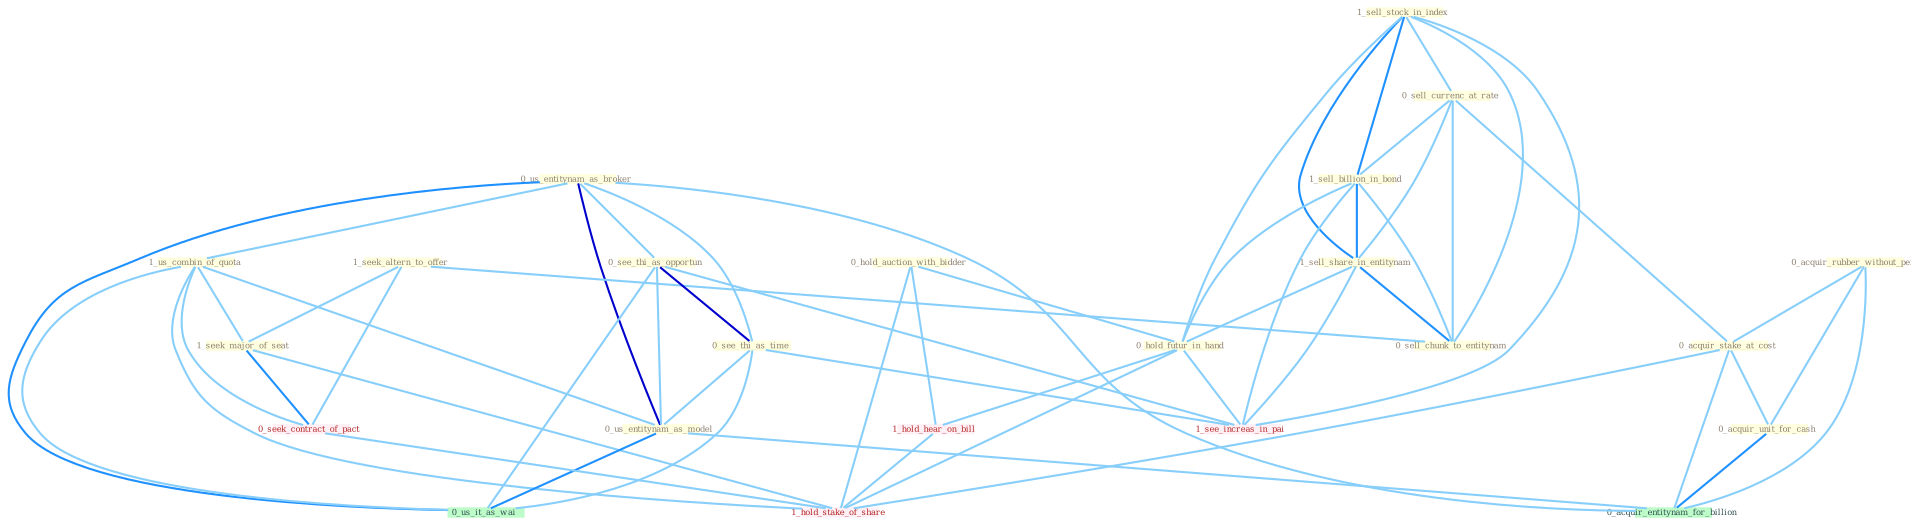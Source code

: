 Graph G{ 
    node
    [shape=polygon,style=filled,width=.5,height=.06,color="#BDFCC9",fixedsize=true,fontsize=4,
    fontcolor="#2f4f4f"];
    {node
    [color="#ffffe0", fontcolor="#8b7d6b"] "0_us_entitynam_as_broker " "1_sell_stock_in_index " "0_acquir_rubber_without_permiss " "1_seek_altern_to_offer " "0_sell_currenc_at_rate " "0_hold_auction_with_bidder " "0_acquir_stake_at_cost " "1_us_combin_of_quota " "0_see_thi_as_opportun " "1_sell_billion_in_bond " "0_see_thi_as_time " "1_seek_major_of_seat " "1_sell_share_in_entitynam " "0_acquir_unit_for_cash " "0_hold_futur_in_hand " "0_sell_chunk_to_entitynam " "0_us_entitynam_as_model "}
{node [color="#fff0f5", fontcolor="#b22222"] "0_seek_contract_of_pact " "1_see_increas_in_pai " "1_hold_hear_on_bill " "1_hold_stake_of_share "}
edge [color="#B0E2FF"];

	"0_us_entitynam_as_broker " -- "1_us_combin_of_quota " [w="1", color="#87cefa" ];
	"0_us_entitynam_as_broker " -- "0_see_thi_as_opportun " [w="1", color="#87cefa" ];
	"0_us_entitynam_as_broker " -- "0_see_thi_as_time " [w="1", color="#87cefa" ];
	"0_us_entitynam_as_broker " -- "0_us_entitynam_as_model " [w="3", color="#0000cd" , len=0.6];
	"0_us_entitynam_as_broker " -- "0_us_it_as_wai " [w="2", color="#1e90ff" , len=0.8];
	"0_us_entitynam_as_broker " -- "0_acquir_entitynam_for_billion " [w="1", color="#87cefa" ];
	"1_sell_stock_in_index " -- "0_sell_currenc_at_rate " [w="1", color="#87cefa" ];
	"1_sell_stock_in_index " -- "1_sell_billion_in_bond " [w="2", color="#1e90ff" , len=0.8];
	"1_sell_stock_in_index " -- "1_sell_share_in_entitynam " [w="2", color="#1e90ff" , len=0.8];
	"1_sell_stock_in_index " -- "0_hold_futur_in_hand " [w="1", color="#87cefa" ];
	"1_sell_stock_in_index " -- "0_sell_chunk_to_entitynam " [w="1", color="#87cefa" ];
	"1_sell_stock_in_index " -- "1_see_increas_in_pai " [w="1", color="#87cefa" ];
	"0_acquir_rubber_without_permiss " -- "0_acquir_stake_at_cost " [w="1", color="#87cefa" ];
	"0_acquir_rubber_without_permiss " -- "0_acquir_unit_for_cash " [w="1", color="#87cefa" ];
	"0_acquir_rubber_without_permiss " -- "0_acquir_entitynam_for_billion " [w="1", color="#87cefa" ];
	"1_seek_altern_to_offer " -- "1_seek_major_of_seat " [w="1", color="#87cefa" ];
	"1_seek_altern_to_offer " -- "0_sell_chunk_to_entitynam " [w="1", color="#87cefa" ];
	"1_seek_altern_to_offer " -- "0_seek_contract_of_pact " [w="1", color="#87cefa" ];
	"0_sell_currenc_at_rate " -- "0_acquir_stake_at_cost " [w="1", color="#87cefa" ];
	"0_sell_currenc_at_rate " -- "1_sell_billion_in_bond " [w="1", color="#87cefa" ];
	"0_sell_currenc_at_rate " -- "1_sell_share_in_entitynam " [w="1", color="#87cefa" ];
	"0_sell_currenc_at_rate " -- "0_sell_chunk_to_entitynam " [w="1", color="#87cefa" ];
	"0_hold_auction_with_bidder " -- "0_hold_futur_in_hand " [w="1", color="#87cefa" ];
	"0_hold_auction_with_bidder " -- "1_hold_hear_on_bill " [w="1", color="#87cefa" ];
	"0_hold_auction_with_bidder " -- "1_hold_stake_of_share " [w="1", color="#87cefa" ];
	"0_acquir_stake_at_cost " -- "0_acquir_unit_for_cash " [w="1", color="#87cefa" ];
	"0_acquir_stake_at_cost " -- "0_acquir_entitynam_for_billion " [w="1", color="#87cefa" ];
	"0_acquir_stake_at_cost " -- "1_hold_stake_of_share " [w="1", color="#87cefa" ];
	"1_us_combin_of_quota " -- "1_seek_major_of_seat " [w="1", color="#87cefa" ];
	"1_us_combin_of_quota " -- "0_us_entitynam_as_model " [w="1", color="#87cefa" ];
	"1_us_combin_of_quota " -- "0_seek_contract_of_pact " [w="1", color="#87cefa" ];
	"1_us_combin_of_quota " -- "0_us_it_as_wai " [w="1", color="#87cefa" ];
	"1_us_combin_of_quota " -- "1_hold_stake_of_share " [w="1", color="#87cefa" ];
	"0_see_thi_as_opportun " -- "0_see_thi_as_time " [w="3", color="#0000cd" , len=0.6];
	"0_see_thi_as_opportun " -- "0_us_entitynam_as_model " [w="1", color="#87cefa" ];
	"0_see_thi_as_opportun " -- "0_us_it_as_wai " [w="1", color="#87cefa" ];
	"0_see_thi_as_opportun " -- "1_see_increas_in_pai " [w="1", color="#87cefa" ];
	"1_sell_billion_in_bond " -- "1_sell_share_in_entitynam " [w="2", color="#1e90ff" , len=0.8];
	"1_sell_billion_in_bond " -- "0_hold_futur_in_hand " [w="1", color="#87cefa" ];
	"1_sell_billion_in_bond " -- "0_sell_chunk_to_entitynam " [w="1", color="#87cefa" ];
	"1_sell_billion_in_bond " -- "1_see_increas_in_pai " [w="1", color="#87cefa" ];
	"0_see_thi_as_time " -- "0_us_entitynam_as_model " [w="1", color="#87cefa" ];
	"0_see_thi_as_time " -- "0_us_it_as_wai " [w="1", color="#87cefa" ];
	"0_see_thi_as_time " -- "1_see_increas_in_pai " [w="1", color="#87cefa" ];
	"1_seek_major_of_seat " -- "0_seek_contract_of_pact " [w="2", color="#1e90ff" , len=0.8];
	"1_seek_major_of_seat " -- "1_hold_stake_of_share " [w="1", color="#87cefa" ];
	"1_sell_share_in_entitynam " -- "0_hold_futur_in_hand " [w="1", color="#87cefa" ];
	"1_sell_share_in_entitynam " -- "0_sell_chunk_to_entitynam " [w="2", color="#1e90ff" , len=0.8];
	"1_sell_share_in_entitynam " -- "1_see_increas_in_pai " [w="1", color="#87cefa" ];
	"0_acquir_unit_for_cash " -- "0_acquir_entitynam_for_billion " [w="2", color="#1e90ff" , len=0.8];
	"0_hold_futur_in_hand " -- "1_see_increas_in_pai " [w="1", color="#87cefa" ];
	"0_hold_futur_in_hand " -- "1_hold_hear_on_bill " [w="1", color="#87cefa" ];
	"0_hold_futur_in_hand " -- "1_hold_stake_of_share " [w="1", color="#87cefa" ];
	"0_us_entitynam_as_model " -- "0_us_it_as_wai " [w="2", color="#1e90ff" , len=0.8];
	"0_us_entitynam_as_model " -- "0_acquir_entitynam_for_billion " [w="1", color="#87cefa" ];
	"0_seek_contract_of_pact " -- "1_hold_stake_of_share " [w="1", color="#87cefa" ];
	"1_hold_hear_on_bill " -- "1_hold_stake_of_share " [w="1", color="#87cefa" ];
}